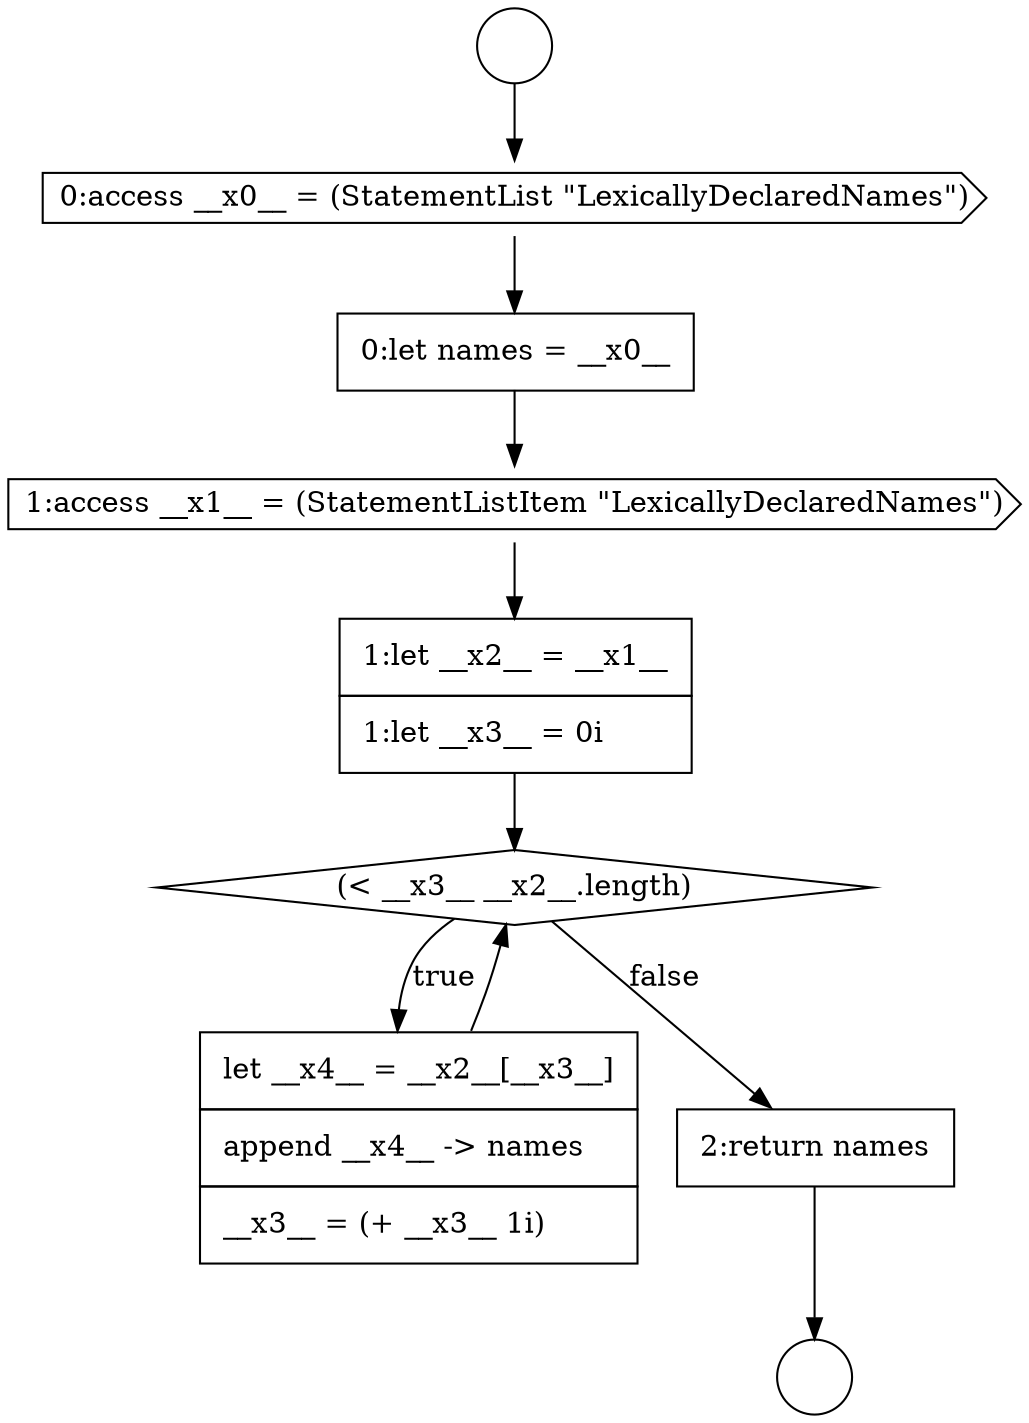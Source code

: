 digraph {
  node5405 [shape=none, margin=0, label=<<font color="black">
    <table border="0" cellborder="1" cellspacing="0" cellpadding="10">
      <tr><td align="left">1:let __x2__ = __x1__</td></tr>
      <tr><td align="left">1:let __x3__ = 0i</td></tr>
    </table>
  </font>> color="black" fillcolor="white" style=filled]
  node5401 [shape=circle label=" " color="black" fillcolor="white" style=filled]
  node5406 [shape=diamond, label=<<font color="black">(&lt; __x3__ __x2__.length)</font>> color="black" fillcolor="white" style=filled]
  node5402 [shape=cds, label=<<font color="black">0:access __x0__ = (StatementList &quot;LexicallyDeclaredNames&quot;)</font>> color="black" fillcolor="white" style=filled]
  node5400 [shape=circle label=" " color="black" fillcolor="white" style=filled]
  node5407 [shape=none, margin=0, label=<<font color="black">
    <table border="0" cellborder="1" cellspacing="0" cellpadding="10">
      <tr><td align="left">let __x4__ = __x2__[__x3__]</td></tr>
      <tr><td align="left">append __x4__ -&gt; names</td></tr>
      <tr><td align="left">__x3__ = (+ __x3__ 1i)</td></tr>
    </table>
  </font>> color="black" fillcolor="white" style=filled]
  node5403 [shape=none, margin=0, label=<<font color="black">
    <table border="0" cellborder="1" cellspacing="0" cellpadding="10">
      <tr><td align="left">0:let names = __x0__</td></tr>
    </table>
  </font>> color="black" fillcolor="white" style=filled]
  node5408 [shape=none, margin=0, label=<<font color="black">
    <table border="0" cellborder="1" cellspacing="0" cellpadding="10">
      <tr><td align="left">2:return names</td></tr>
    </table>
  </font>> color="black" fillcolor="white" style=filled]
  node5404 [shape=cds, label=<<font color="black">1:access __x1__ = (StatementListItem &quot;LexicallyDeclaredNames&quot;)</font>> color="black" fillcolor="white" style=filled]
  node5404 -> node5405 [ color="black"]
  node5407 -> node5406 [ color="black"]
  node5400 -> node5402 [ color="black"]
  node5408 -> node5401 [ color="black"]
  node5403 -> node5404 [ color="black"]
  node5402 -> node5403 [ color="black"]
  node5405 -> node5406 [ color="black"]
  node5406 -> node5407 [label=<<font color="black">true</font>> color="black"]
  node5406 -> node5408 [label=<<font color="black">false</font>> color="black"]
}
